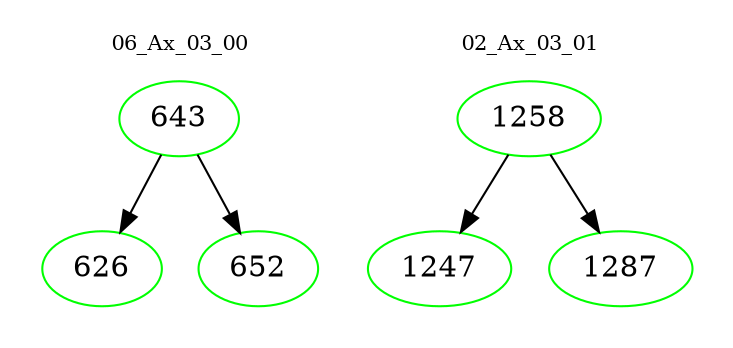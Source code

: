 digraph{
subgraph cluster_0 {
color = white
label = "06_Ax_03_00";
fontsize=10;
T0_643 [label="643", color="green"]
T0_643 -> T0_626 [color="black"]
T0_626 [label="626", color="green"]
T0_643 -> T0_652 [color="black"]
T0_652 [label="652", color="green"]
}
subgraph cluster_1 {
color = white
label = "02_Ax_03_01";
fontsize=10;
T1_1258 [label="1258", color="green"]
T1_1258 -> T1_1247 [color="black"]
T1_1247 [label="1247", color="green"]
T1_1258 -> T1_1287 [color="black"]
T1_1287 [label="1287", color="green"]
}
}
